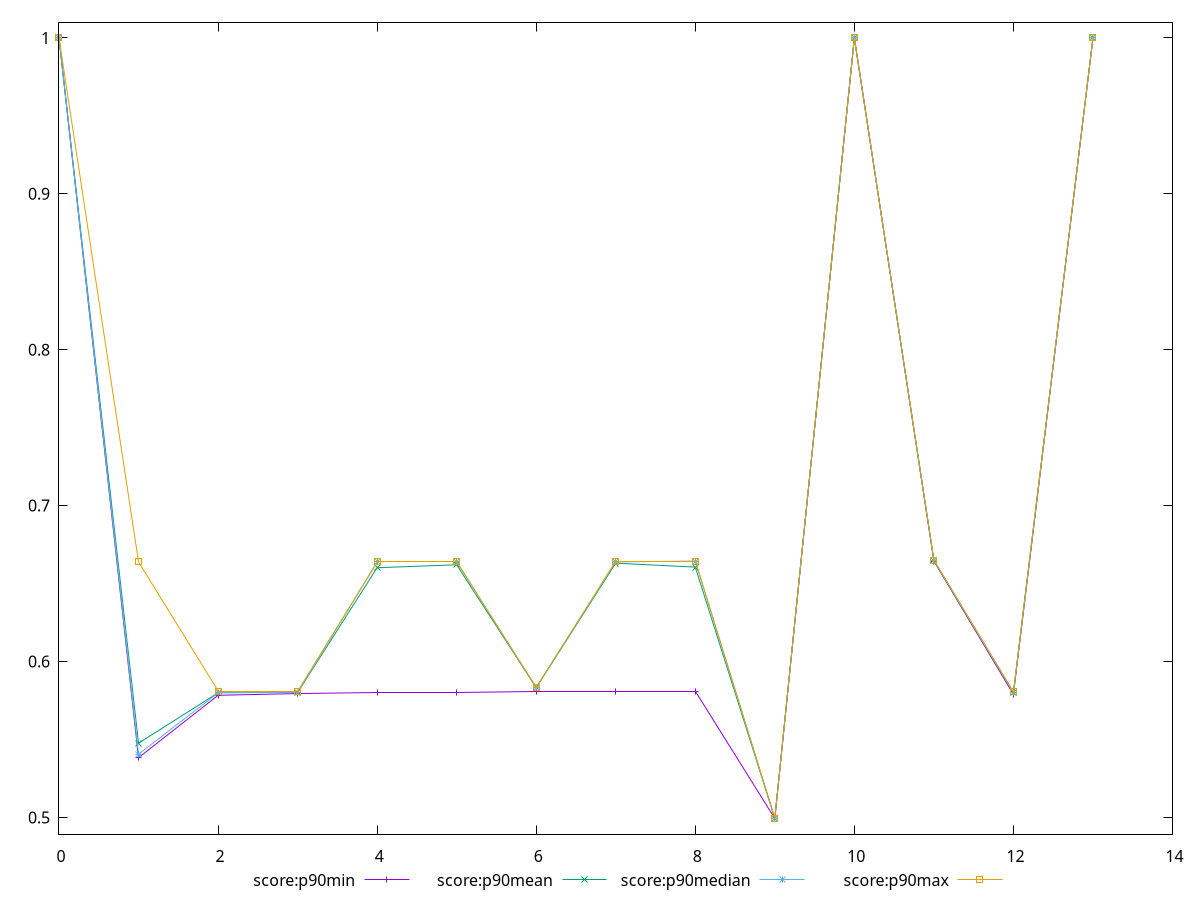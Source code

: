 reset
set terminal svg size 640, 520 enhanced background rgb 'white'
set output "reprap/uses-rel-preload/progression/score.svg"

$scoreP90Min <<EOF
0 1
1 0.5383333333333333
2 0.5783333333333334
3 0.5794444444444444
4 0.58
5 0.58
6 0.5805555555555555
7 0.5805555555555555
8 0.5805555555555555
9 0.49929411764705883
10 1
11 0.6644444444444444
12 0.5788888888888889
13 1
EOF

$scoreP90Mean <<EOF
0 1
1 0.5476481481481491
2 0.5799259259259248
3 0.5801790123456785
4 0.6601604938271609
5 0.66204938271605
6 0.5832592592592599
7 0.6630864197530859
8 0.6605493827160482
9 0.49944183006535947
10 1
11 0.6648703703703698
12 0.5801358024691352
13 1
EOF

$scoreP90Median <<EOF
0 1
1 0.5405555555555556
2 0.58
3 0.58
4 0.6638888888888889
5 0.6638888888888889
6 0.5833333333333334
7 0.6638888888888889
8 0.6644444444444444
9 0.49941176470588233
10 1
11 0.665
12 0.58
13 1
EOF

$scoreP90Max <<EOF
0 1
1 0.6638888888888889
2 0.5805555555555555
3 0.5805555555555555
4 0.6644444444444444
5 0.6644444444444444
6 0.5833333333333334
7 0.6644444444444444
8 0.6644444444444444
9 0.4995294117647059
10 1
11 0.665
12 0.5805555555555555
13 1
EOF

set key outside below
set yrange [0.48928:1.0100141176470587]

plot \
  $scoreP90Min title "score:p90min" with linespoints, \
  $scoreP90Mean title "score:p90mean" with linespoints, \
  $scoreP90Median title "score:p90median" with linespoints, \
  $scoreP90Max title "score:p90max" with linespoints, \


reset